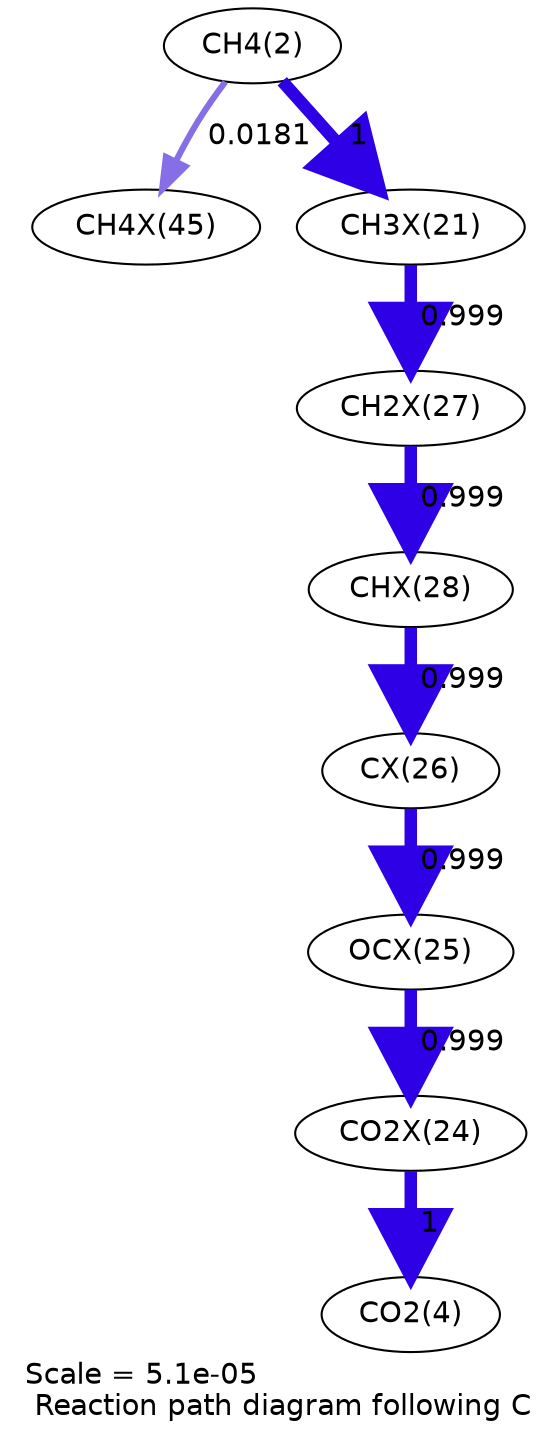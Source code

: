 digraph reaction_paths {
center=1;
s4 -> s32[fontname="Helvetica", penwidth=2.97, arrowsize=1.48, color="0.7, 0.518, 0.9"
, label=" 0.0181"];
s4 -> s24[fontname="Helvetica", penwidth=6, arrowsize=3, color="0.7, 1.5, 0.9"
, label=" 1"];
s24 -> s30[fontname="Helvetica", penwidth=6, arrowsize=3, color="0.7, 1.5, 0.9"
, label=" 0.999"];
s30 -> s31[fontname="Helvetica", penwidth=6, arrowsize=3, color="0.7, 1.5, 0.9"
, label=" 0.999"];
s31 -> s29[fontname="Helvetica", penwidth=6, arrowsize=3, color="0.7, 1.5, 0.9"
, label=" 0.999"];
s29 -> s28[fontname="Helvetica", penwidth=6, arrowsize=3, color="0.7, 1.5, 0.9"
, label=" 0.999"];
s28 -> s27[fontname="Helvetica", penwidth=6, arrowsize=3, color="0.7, 1.5, 0.9"
, label=" 0.999"];
s27 -> s6[fontname="Helvetica", penwidth=6, arrowsize=3, color="0.7, 1.5, 0.9"
, label=" 1"];
s4 [ fontname="Helvetica", label="CH4(2)"];
s6 [ fontname="Helvetica", label="CO2(4)"];
s24 [ fontname="Helvetica", label="CH3X(21)"];
s27 [ fontname="Helvetica", label="CO2X(24)"];
s28 [ fontname="Helvetica", label="OCX(25)"];
s29 [ fontname="Helvetica", label="CX(26)"];
s30 [ fontname="Helvetica", label="CH2X(27)"];
s31 [ fontname="Helvetica", label="CHX(28)"];
s32 [ fontname="Helvetica", label="CH4X(45)"];
 label = "Scale = 5.1e-05\l Reaction path diagram following C";
 fontname = "Helvetica";
}
